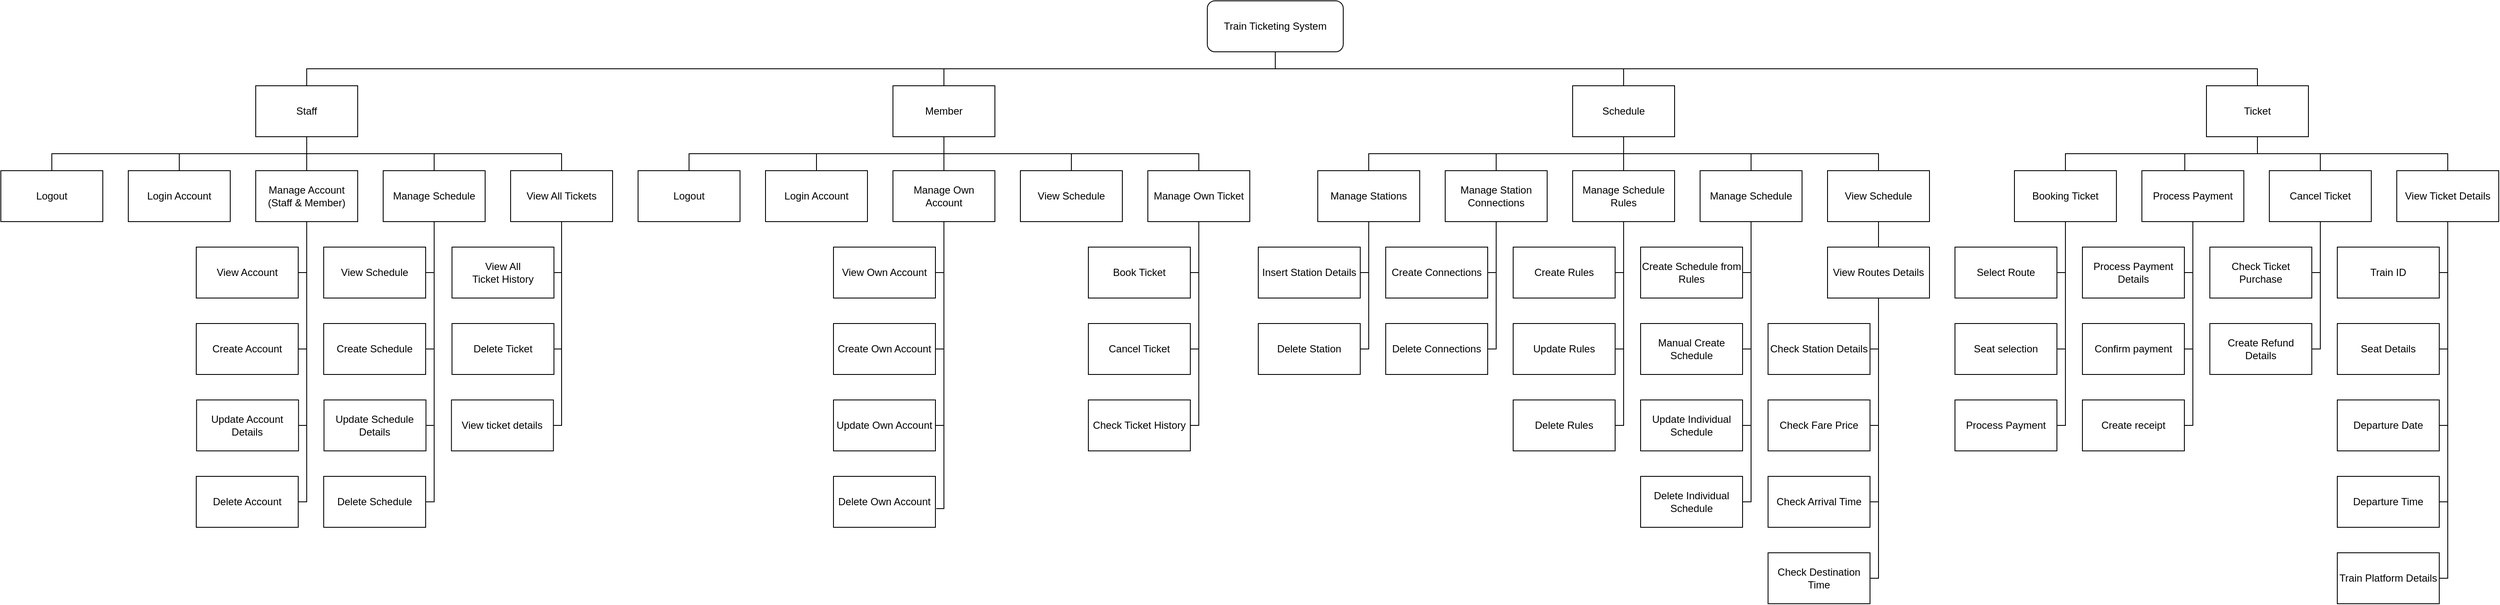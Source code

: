 <mxfile compressed="false" version="24.2.0" type="github">
  <diagram id="B3oRqTaJLOvQRfe40nun" name="Page-1">
    <mxGraphModel dx="2966" dy="739" grid="1" gridSize="10" guides="1" tooltips="1" connect="1" arrows="1" fold="1" page="0" pageScale="1" pageWidth="827" pageHeight="1169" math="0" shadow="0">
      <root>
        <mxCell id="0" />
        <mxCell id="1" parent="0" />
        <mxCell id="5mkOq1AOxVc8VsjbNNZK-18" style="edgeStyle=orthogonalEdgeStyle;rounded=0;orthogonalLoop=1;jettySize=auto;html=1;exitX=0.5;exitY=1;exitDx=0;exitDy=0;entryX=0.5;entryY=0;entryDx=0;entryDy=0;endArrow=none;endFill=0;" parent="1" source="5mkOq1AOxVc8VsjbNNZK-1" target="5mkOq1AOxVc8VsjbNNZK-15" edge="1">
          <mxGeometry relative="1" as="geometry" />
        </mxCell>
        <mxCell id="5mkOq1AOxVc8VsjbNNZK-19" style="edgeStyle=orthogonalEdgeStyle;rounded=0;orthogonalLoop=1;jettySize=auto;html=1;exitX=0.5;exitY=1;exitDx=0;exitDy=0;entryX=0.5;entryY=0;entryDx=0;entryDy=0;endArrow=none;endFill=0;" parent="1" source="5mkOq1AOxVc8VsjbNNZK-1" target="5mkOq1AOxVc8VsjbNNZK-16" edge="1">
          <mxGeometry relative="1" as="geometry" />
        </mxCell>
        <mxCell id="5mkOq1AOxVc8VsjbNNZK-21" style="edgeStyle=orthogonalEdgeStyle;rounded=0;orthogonalLoop=1;jettySize=auto;html=1;exitX=0.5;exitY=1;exitDx=0;exitDy=0;entryX=0.5;entryY=0;entryDx=0;entryDy=0;endArrow=none;endFill=0;" parent="1" source="5mkOq1AOxVc8VsjbNNZK-1" target="5mkOq1AOxVc8VsjbNNZK-20" edge="1">
          <mxGeometry relative="1" as="geometry" />
        </mxCell>
        <mxCell id="5mkOq1AOxVc8VsjbNNZK-32" style="edgeStyle=orthogonalEdgeStyle;rounded=0;orthogonalLoop=1;jettySize=auto;html=1;exitX=0.5;exitY=1;exitDx=0;exitDy=0;endArrow=none;endFill=0;" parent="1" source="5mkOq1AOxVc8VsjbNNZK-1" target="5mkOq1AOxVc8VsjbNNZK-30" edge="1">
          <mxGeometry relative="1" as="geometry" />
        </mxCell>
        <mxCell id="HU2wz1AR68LFRofTaJY_-7" style="edgeStyle=orthogonalEdgeStyle;rounded=0;orthogonalLoop=1;jettySize=auto;html=1;exitX=0.5;exitY=1;exitDx=0;exitDy=0;endArrow=none;endFill=0;" parent="1" source="5mkOq1AOxVc8VsjbNNZK-1" target="HU2wz1AR68LFRofTaJY_-1" edge="1">
          <mxGeometry relative="1" as="geometry" />
        </mxCell>
        <mxCell id="5mkOq1AOxVc8VsjbNNZK-1" value="Staff" style="rounded=0;whiteSpace=wrap;html=1;" parent="1" vertex="1">
          <mxGeometry x="-990" y="330" width="120" height="60" as="geometry" />
        </mxCell>
        <mxCell id="5mkOq1AOxVc8VsjbNNZK-60" style="edgeStyle=orthogonalEdgeStyle;rounded=0;orthogonalLoop=1;jettySize=auto;html=1;exitX=0.5;exitY=1;exitDx=0;exitDy=0;entryX=0.5;entryY=0;entryDx=0;entryDy=0;endArrow=none;endFill=0;" parent="1" source="5mkOq1AOxVc8VsjbNNZK-2" target="5mkOq1AOxVc8VsjbNNZK-58" edge="1">
          <mxGeometry relative="1" as="geometry" />
        </mxCell>
        <mxCell id="5mkOq1AOxVc8VsjbNNZK-61" style="edgeStyle=orthogonalEdgeStyle;rounded=0;orthogonalLoop=1;jettySize=auto;html=1;exitX=0.5;exitY=1;exitDx=0;exitDy=0;entryX=0.5;entryY=0;entryDx=0;entryDy=0;endArrow=none;endFill=0;" parent="1" source="5mkOq1AOxVc8VsjbNNZK-2" target="5mkOq1AOxVc8VsjbNNZK-59" edge="1">
          <mxGeometry relative="1" as="geometry" />
        </mxCell>
        <mxCell id="5mkOq1AOxVc8VsjbNNZK-64" style="edgeStyle=orthogonalEdgeStyle;rounded=0;orthogonalLoop=1;jettySize=auto;html=1;exitX=0.5;exitY=1;exitDx=0;exitDy=0;entryX=0.5;entryY=0;entryDx=0;entryDy=0;endArrow=none;endFill=0;" parent="1" source="5mkOq1AOxVc8VsjbNNZK-2" target="5mkOq1AOxVc8VsjbNNZK-62" edge="1">
          <mxGeometry relative="1" as="geometry" />
        </mxCell>
        <mxCell id="ggEieTqBcTF5GK8j6C29-3" style="edgeStyle=orthogonalEdgeStyle;rounded=0;orthogonalLoop=1;jettySize=auto;html=1;exitX=0.5;exitY=1;exitDx=0;exitDy=0;endArrow=none;endFill=0;" parent="1" source="5mkOq1AOxVc8VsjbNNZK-2" target="ggEieTqBcTF5GK8j6C29-2" edge="1">
          <mxGeometry relative="1" as="geometry" />
        </mxCell>
        <mxCell id="eOv95C64diALzxPL-akR-16" style="edgeStyle=orthogonalEdgeStyle;rounded=0;orthogonalLoop=1;jettySize=auto;html=1;exitX=0.5;exitY=1;exitDx=0;exitDy=0;entryX=0.5;entryY=0;entryDx=0;entryDy=0;endArrow=none;endFill=0;" edge="1" parent="1" source="5mkOq1AOxVc8VsjbNNZK-2" target="eOv95C64diALzxPL-akR-15">
          <mxGeometry relative="1" as="geometry" />
        </mxCell>
        <mxCell id="5mkOq1AOxVc8VsjbNNZK-2" value="Member" style="rounded=0;whiteSpace=wrap;html=1;" parent="1" vertex="1">
          <mxGeometry x="-240" y="330" width="120" height="60" as="geometry" />
        </mxCell>
        <mxCell id="ggEieTqBcTF5GK8j6C29-31" style="edgeStyle=orthogonalEdgeStyle;rounded=0;orthogonalLoop=1;jettySize=auto;html=1;exitX=0.5;exitY=1;exitDx=0;exitDy=0;entryX=0.5;entryY=0;entryDx=0;entryDy=0;endArrow=none;endFill=0;" parent="1" source="5mkOq1AOxVc8VsjbNNZK-3" target="ggEieTqBcTF5GK8j6C29-22" edge="1">
          <mxGeometry relative="1" as="geometry" />
        </mxCell>
        <mxCell id="ggEieTqBcTF5GK8j6C29-48" style="edgeStyle=orthogonalEdgeStyle;rounded=0;orthogonalLoop=1;jettySize=auto;html=1;exitX=0.5;exitY=1;exitDx=0;exitDy=0;entryX=0.5;entryY=0;entryDx=0;entryDy=0;endArrow=none;endFill=0;" parent="1" source="5mkOq1AOxVc8VsjbNNZK-3" target="5mkOq1AOxVc8VsjbNNZK-91" edge="1">
          <mxGeometry relative="1" as="geometry" />
        </mxCell>
        <mxCell id="ggEieTqBcTF5GK8j6C29-49" style="edgeStyle=orthogonalEdgeStyle;rounded=0;orthogonalLoop=1;jettySize=auto;html=1;exitX=0.5;exitY=1;exitDx=0;exitDy=0;entryX=0.5;entryY=0;entryDx=0;entryDy=0;endArrow=none;endFill=0;" parent="1" source="5mkOq1AOxVc8VsjbNNZK-3" target="HU2wz1AR68LFRofTaJY_-8" edge="1">
          <mxGeometry relative="1" as="geometry" />
        </mxCell>
        <mxCell id="5mkOq1AOxVc8VsjbNNZK-3" value="Ticket" style="rounded=0;whiteSpace=wrap;html=1;" parent="1" vertex="1">
          <mxGeometry x="1306" y="330" width="120" height="60" as="geometry" />
        </mxCell>
        <mxCell id="5mkOq1AOxVc8VsjbNNZK-121" style="edgeStyle=orthogonalEdgeStyle;rounded=0;orthogonalLoop=1;jettySize=auto;html=1;exitX=0.5;exitY=1;exitDx=0;exitDy=0;entryX=0.5;entryY=0;entryDx=0;entryDy=0;endArrow=none;endFill=0;" parent="1" source="5mkOq1AOxVc8VsjbNNZK-4" target="5mkOq1AOxVc8VsjbNNZK-92" edge="1">
          <mxGeometry relative="1" as="geometry" />
        </mxCell>
        <mxCell id="5mkOq1AOxVc8VsjbNNZK-122" style="edgeStyle=orthogonalEdgeStyle;rounded=0;orthogonalLoop=1;jettySize=auto;html=1;exitX=0.5;exitY=1;exitDx=0;exitDy=0;entryX=0.5;entryY=0;entryDx=0;entryDy=0;endArrow=none;endFill=0;" parent="1" source="5mkOq1AOxVc8VsjbNNZK-4" target="5mkOq1AOxVc8VsjbNNZK-93" edge="1">
          <mxGeometry relative="1" as="geometry" />
        </mxCell>
        <mxCell id="ggEieTqBcTF5GK8j6C29-13" style="edgeStyle=orthogonalEdgeStyle;rounded=0;orthogonalLoop=1;jettySize=auto;html=1;exitX=0.5;exitY=1;exitDx=0;exitDy=0;entryX=0.5;entryY=0;entryDx=0;entryDy=0;endArrow=none;endFill=0;" parent="1" source="5mkOq1AOxVc8VsjbNNZK-4" target="ggEieTqBcTF5GK8j6C29-11" edge="1">
          <mxGeometry relative="1" as="geometry" />
        </mxCell>
        <mxCell id="eOv95C64diALzxPL-akR-25" style="edgeStyle=orthogonalEdgeStyle;rounded=0;orthogonalLoop=1;jettySize=auto;html=1;exitX=0.5;exitY=1;exitDx=0;exitDy=0;entryX=0.5;entryY=0;entryDx=0;entryDy=0;endArrow=none;endFill=0;" edge="1" parent="1" source="5mkOq1AOxVc8VsjbNNZK-4" target="eOv95C64diALzxPL-akR-20">
          <mxGeometry relative="1" as="geometry" />
        </mxCell>
        <mxCell id="eOv95C64diALzxPL-akR-50" style="edgeStyle=orthogonalEdgeStyle;rounded=0;orthogonalLoop=1;jettySize=auto;html=1;exitX=0.5;exitY=1;exitDx=0;exitDy=0;entryX=0.5;entryY=0;entryDx=0;entryDy=0;endArrow=none;endFill=0;" edge="1" parent="1" source="5mkOq1AOxVc8VsjbNNZK-4" target="eOv95C64diALzxPL-akR-28">
          <mxGeometry relative="1" as="geometry" />
        </mxCell>
        <mxCell id="5mkOq1AOxVc8VsjbNNZK-4" value="Schedule" style="rounded=0;whiteSpace=wrap;html=1;" parent="1" vertex="1">
          <mxGeometry x="560" y="330" width="120" height="60" as="geometry" />
        </mxCell>
        <mxCell id="5mkOq1AOxVc8VsjbNNZK-6" style="edgeStyle=orthogonalEdgeStyle;rounded=0;orthogonalLoop=1;jettySize=auto;html=1;exitX=0.5;exitY=1;exitDx=0;exitDy=0;entryX=0.5;entryY=0;entryDx=0;entryDy=0;endArrow=none;endFill=0;" parent="1" source="5mkOq1AOxVc8VsjbNNZK-5" target="5mkOq1AOxVc8VsjbNNZK-1" edge="1">
          <mxGeometry relative="1" as="geometry" />
        </mxCell>
        <mxCell id="5mkOq1AOxVc8VsjbNNZK-7" style="edgeStyle=orthogonalEdgeStyle;rounded=0;orthogonalLoop=1;jettySize=auto;html=1;exitX=0.5;exitY=1;exitDx=0;exitDy=0;entryX=0.5;entryY=0;entryDx=0;entryDy=0;endArrow=none;endFill=0;" parent="1" source="5mkOq1AOxVc8VsjbNNZK-5" target="5mkOq1AOxVc8VsjbNNZK-2" edge="1">
          <mxGeometry relative="1" as="geometry" />
        </mxCell>
        <mxCell id="ggEieTqBcTF5GK8j6C29-45" style="edgeStyle=orthogonalEdgeStyle;rounded=0;orthogonalLoop=1;jettySize=auto;html=1;exitX=0.5;exitY=1;exitDx=0;exitDy=0;endArrow=none;endFill=0;" parent="1" source="5mkOq1AOxVc8VsjbNNZK-5" target="5mkOq1AOxVc8VsjbNNZK-4" edge="1">
          <mxGeometry relative="1" as="geometry" />
        </mxCell>
        <mxCell id="ggEieTqBcTF5GK8j6C29-46" style="edgeStyle=orthogonalEdgeStyle;rounded=0;orthogonalLoop=1;jettySize=auto;html=1;exitX=0.5;exitY=1;exitDx=0;exitDy=0;endArrow=none;endFill=0;" parent="1" source="5mkOq1AOxVc8VsjbNNZK-5" target="5mkOq1AOxVc8VsjbNNZK-3" edge="1">
          <mxGeometry relative="1" as="geometry" />
        </mxCell>
        <mxCell id="5mkOq1AOxVc8VsjbNNZK-5" value="Train Ticketing System" style="rounded=1;whiteSpace=wrap;html=1;glass=0;shadow=0;" parent="1" vertex="1">
          <mxGeometry x="130" y="230" width="160" height="60" as="geometry" />
        </mxCell>
        <mxCell id="5mkOq1AOxVc8VsjbNNZK-23" style="edgeStyle=orthogonalEdgeStyle;rounded=0;orthogonalLoop=1;jettySize=auto;html=1;exitX=0.5;exitY=1;exitDx=0;exitDy=0;entryX=1;entryY=0.5;entryDx=0;entryDy=0;endArrow=none;endFill=0;" parent="1" source="5mkOq1AOxVc8VsjbNNZK-15" target="5mkOq1AOxVc8VsjbNNZK-22" edge="1">
          <mxGeometry relative="1" as="geometry">
            <Array as="points">
              <mxPoint x="-930" y="550" />
            </Array>
          </mxGeometry>
        </mxCell>
        <mxCell id="5mkOq1AOxVc8VsjbNNZK-25" style="edgeStyle=orthogonalEdgeStyle;rounded=0;orthogonalLoop=1;jettySize=auto;html=1;exitX=0.5;exitY=1;exitDx=0;exitDy=0;entryX=1;entryY=0.5;entryDx=0;entryDy=0;endArrow=none;endFill=0;" parent="1" source="5mkOq1AOxVc8VsjbNNZK-15" target="5mkOq1AOxVc8VsjbNNZK-24" edge="1">
          <mxGeometry relative="1" as="geometry">
            <Array as="points">
              <mxPoint x="-930" y="640" />
            </Array>
          </mxGeometry>
        </mxCell>
        <mxCell id="5mkOq1AOxVc8VsjbNNZK-27" style="edgeStyle=orthogonalEdgeStyle;rounded=0;orthogonalLoop=1;jettySize=auto;html=1;exitX=0.5;exitY=1;exitDx=0;exitDy=0;entryX=1;entryY=0.5;entryDx=0;entryDy=0;endArrow=none;endFill=0;" parent="1" source="5mkOq1AOxVc8VsjbNNZK-15" target="5mkOq1AOxVc8VsjbNNZK-26" edge="1">
          <mxGeometry relative="1" as="geometry">
            <Array as="points">
              <mxPoint x="-930" y="820" />
            </Array>
          </mxGeometry>
        </mxCell>
        <mxCell id="5mkOq1AOxVc8VsjbNNZK-29" style="edgeStyle=orthogonalEdgeStyle;rounded=0;orthogonalLoop=1;jettySize=auto;html=1;exitX=0.5;exitY=1;exitDx=0;exitDy=0;entryX=1;entryY=0.5;entryDx=0;entryDy=0;endArrow=none;endFill=0;" parent="1" source="5mkOq1AOxVc8VsjbNNZK-15" target="5mkOq1AOxVc8VsjbNNZK-28" edge="1">
          <mxGeometry relative="1" as="geometry">
            <Array as="points">
              <mxPoint x="-930" y="730" />
            </Array>
          </mxGeometry>
        </mxCell>
        <mxCell id="5mkOq1AOxVc8VsjbNNZK-15" value="Manage Account&lt;br&gt;(Staff &amp;amp; Member)" style="rounded=0;whiteSpace=wrap;html=1;" parent="1" vertex="1">
          <mxGeometry x="-990" y="430" width="120" height="60" as="geometry" />
        </mxCell>
        <mxCell id="5mkOq1AOxVc8VsjbNNZK-43" style="edgeStyle=orthogonalEdgeStyle;rounded=0;orthogonalLoop=1;jettySize=auto;html=1;exitX=0.5;exitY=1;exitDx=0;exitDy=0;entryX=1;entryY=0.5;entryDx=0;entryDy=0;endArrow=none;endFill=0;" parent="1" source="5mkOq1AOxVc8VsjbNNZK-16" target="5mkOq1AOxVc8VsjbNNZK-39" edge="1">
          <mxGeometry relative="1" as="geometry">
            <Array as="points">
              <mxPoint x="-780" y="550" />
            </Array>
          </mxGeometry>
        </mxCell>
        <mxCell id="5mkOq1AOxVc8VsjbNNZK-44" style="edgeStyle=orthogonalEdgeStyle;rounded=0;orthogonalLoop=1;jettySize=auto;html=1;exitX=0.5;exitY=1;exitDx=0;exitDy=0;entryX=1;entryY=0.5;entryDx=0;entryDy=0;endArrow=none;endFill=0;" parent="1" source="5mkOq1AOxVc8VsjbNNZK-16" target="5mkOq1AOxVc8VsjbNNZK-40" edge="1">
          <mxGeometry relative="1" as="geometry">
            <Array as="points">
              <mxPoint x="-780" y="640" />
            </Array>
          </mxGeometry>
        </mxCell>
        <mxCell id="5mkOq1AOxVc8VsjbNNZK-45" style="edgeStyle=orthogonalEdgeStyle;rounded=0;orthogonalLoop=1;jettySize=auto;html=1;exitX=0.5;exitY=1;exitDx=0;exitDy=0;entryX=1;entryY=0.5;entryDx=0;entryDy=0;endArrow=none;endFill=0;" parent="1" source="5mkOq1AOxVc8VsjbNNZK-16" target="5mkOq1AOxVc8VsjbNNZK-41" edge="1">
          <mxGeometry relative="1" as="geometry">
            <Array as="points">
              <mxPoint x="-780" y="730" />
            </Array>
          </mxGeometry>
        </mxCell>
        <mxCell id="5mkOq1AOxVc8VsjbNNZK-46" style="edgeStyle=orthogonalEdgeStyle;rounded=0;orthogonalLoop=1;jettySize=auto;html=1;exitX=0.5;exitY=1;exitDx=0;exitDy=0;entryX=1;entryY=0.5;entryDx=0;entryDy=0;endArrow=none;endFill=0;" parent="1" source="5mkOq1AOxVc8VsjbNNZK-16" target="5mkOq1AOxVc8VsjbNNZK-42" edge="1">
          <mxGeometry relative="1" as="geometry">
            <Array as="points">
              <mxPoint x="-780" y="820" />
            </Array>
          </mxGeometry>
        </mxCell>
        <mxCell id="5mkOq1AOxVc8VsjbNNZK-16" value="Manage Schedule" style="rounded=0;whiteSpace=wrap;html=1;" parent="1" vertex="1">
          <mxGeometry x="-840" y="430" width="120" height="60" as="geometry" />
        </mxCell>
        <mxCell id="5mkOq1AOxVc8VsjbNNZK-54" style="edgeStyle=orthogonalEdgeStyle;rounded=0;orthogonalLoop=1;jettySize=auto;html=1;exitX=0.5;exitY=1;exitDx=0;exitDy=0;entryX=1;entryY=0.5;entryDx=0;entryDy=0;endArrow=none;endFill=0;" parent="1" source="5mkOq1AOxVc8VsjbNNZK-20" target="5mkOq1AOxVc8VsjbNNZK-50" edge="1">
          <mxGeometry relative="1" as="geometry">
            <Array as="points">
              <mxPoint x="-630" y="640" />
            </Array>
          </mxGeometry>
        </mxCell>
        <mxCell id="ggEieTqBcTF5GK8j6C29-1" style="edgeStyle=orthogonalEdgeStyle;rounded=0;orthogonalLoop=1;jettySize=auto;html=1;exitX=0.5;exitY=1;exitDx=0;exitDy=0;entryX=1;entryY=0.5;entryDx=0;entryDy=0;endArrow=none;endFill=0;" parent="1" source="5mkOq1AOxVc8VsjbNNZK-20" target="kZkqzwSixtJLN1sGmtti-2" edge="1">
          <mxGeometry relative="1" as="geometry">
            <Array as="points">
              <mxPoint x="-630" y="730" />
            </Array>
          </mxGeometry>
        </mxCell>
        <mxCell id="5mkOq1AOxVc8VsjbNNZK-20" value="View All Tickets" style="rounded=0;whiteSpace=wrap;html=1;" parent="1" vertex="1">
          <mxGeometry x="-690" y="430" width="120" height="60" as="geometry" />
        </mxCell>
        <mxCell id="5mkOq1AOxVc8VsjbNNZK-22" value="View Account" style="rounded=0;whiteSpace=wrap;html=1;" parent="1" vertex="1">
          <mxGeometry x="-1060" y="520" width="120" height="60" as="geometry" />
        </mxCell>
        <mxCell id="5mkOq1AOxVc8VsjbNNZK-24" value="Create Account" style="rounded=0;whiteSpace=wrap;html=1;" parent="1" vertex="1">
          <mxGeometry x="-1060" y="610" width="120" height="60" as="geometry" />
        </mxCell>
        <mxCell id="5mkOq1AOxVc8VsjbNNZK-26" value="Delete Account" style="rounded=0;whiteSpace=wrap;html=1;" parent="1" vertex="1">
          <mxGeometry x="-1060" y="790" width="120" height="60" as="geometry" />
        </mxCell>
        <mxCell id="5mkOq1AOxVc8VsjbNNZK-28" value="Update Account Details" style="rounded=0;whiteSpace=wrap;html=1;" parent="1" vertex="1">
          <mxGeometry x="-1059.65" y="700" width="120" height="60" as="geometry" />
        </mxCell>
        <mxCell id="5mkOq1AOxVc8VsjbNNZK-30" value="Login Account" style="rounded=0;whiteSpace=wrap;html=1;" parent="1" vertex="1">
          <mxGeometry x="-1140" y="430" width="120" height="60" as="geometry" />
        </mxCell>
        <mxCell id="5mkOq1AOxVc8VsjbNNZK-39" value="View Schedule" style="rounded=0;whiteSpace=wrap;html=1;" parent="1" vertex="1">
          <mxGeometry x="-910" y="520" width="120" height="60" as="geometry" />
        </mxCell>
        <mxCell id="5mkOq1AOxVc8VsjbNNZK-40" value="Create Schedule" style="rounded=0;whiteSpace=wrap;html=1;" parent="1" vertex="1">
          <mxGeometry x="-910" y="610" width="120" height="60" as="geometry" />
        </mxCell>
        <mxCell id="5mkOq1AOxVc8VsjbNNZK-41" value="Update Schedule Details" style="rounded=0;whiteSpace=wrap;html=1;" parent="1" vertex="1">
          <mxGeometry x="-909.65" y="700" width="120" height="60" as="geometry" />
        </mxCell>
        <mxCell id="5mkOq1AOxVc8VsjbNNZK-42" value="Delete Schedule" style="rounded=0;whiteSpace=wrap;html=1;" parent="1" vertex="1">
          <mxGeometry x="-910" y="790" width="120" height="60" as="geometry" />
        </mxCell>
        <mxCell id="5mkOq1AOxVc8VsjbNNZK-49" value="View All&lt;div&gt;Ticket History&lt;/div&gt;" style="rounded=0;whiteSpace=wrap;html=1;" parent="1" vertex="1">
          <mxGeometry x="-759" y="520" width="120" height="60" as="geometry" />
        </mxCell>
        <mxCell id="5mkOq1AOxVc8VsjbNNZK-50" value="Delete Ticket" style="rounded=0;whiteSpace=wrap;html=1;" parent="1" vertex="1">
          <mxGeometry x="-759" y="610" width="120" height="60" as="geometry" />
        </mxCell>
        <mxCell id="5mkOq1AOxVc8VsjbNNZK-53" style="edgeStyle=orthogonalEdgeStyle;rounded=0;orthogonalLoop=1;jettySize=auto;html=1;exitX=0.5;exitY=1;exitDx=0;exitDy=0;strokeColor=default;endArrow=none;endFill=0;entryX=1;entryY=0.5;entryDx=0;entryDy=0;" parent="1" source="5mkOq1AOxVc8VsjbNNZK-20" target="5mkOq1AOxVc8VsjbNNZK-49" edge="1">
          <mxGeometry relative="1" as="geometry">
            <mxPoint x="-599.407" y="550" as="targetPoint" />
            <Array as="points">
              <mxPoint x="-630" y="550" />
            </Array>
          </mxGeometry>
        </mxCell>
        <mxCell id="5mkOq1AOxVc8VsjbNNZK-69" style="edgeStyle=orthogonalEdgeStyle;rounded=0;orthogonalLoop=1;jettySize=auto;html=1;exitX=0.5;exitY=1;exitDx=0;exitDy=0;entryX=1;entryY=0.5;entryDx=0;entryDy=0;endArrow=none;endFill=0;" parent="1" source="5mkOq1AOxVc8VsjbNNZK-58" target="5mkOq1AOxVc8VsjbNNZK-65" edge="1">
          <mxGeometry relative="1" as="geometry">
            <Array as="points">
              <mxPoint x="-180" y="550" />
            </Array>
          </mxGeometry>
        </mxCell>
        <mxCell id="5mkOq1AOxVc8VsjbNNZK-70" style="edgeStyle=orthogonalEdgeStyle;rounded=0;orthogonalLoop=1;jettySize=auto;html=1;exitX=0.5;exitY=1;exitDx=0;exitDy=0;entryX=1;entryY=0.5;entryDx=0;entryDy=0;endArrow=none;endFill=0;" parent="1" source="5mkOq1AOxVc8VsjbNNZK-58" target="5mkOq1AOxVc8VsjbNNZK-66" edge="1">
          <mxGeometry relative="1" as="geometry">
            <Array as="points">
              <mxPoint x="-180" y="640" />
            </Array>
          </mxGeometry>
        </mxCell>
        <mxCell id="5mkOq1AOxVc8VsjbNNZK-71" style="edgeStyle=orthogonalEdgeStyle;rounded=0;orthogonalLoop=1;jettySize=auto;html=1;exitX=0.5;exitY=1;exitDx=0;exitDy=0;entryX=1;entryY=0.5;entryDx=0;entryDy=0;endArrow=none;endFill=0;" parent="1" source="5mkOq1AOxVc8VsjbNNZK-58" target="5mkOq1AOxVc8VsjbNNZK-67" edge="1">
          <mxGeometry relative="1" as="geometry">
            <Array as="points">
              <mxPoint x="-180" y="730" />
            </Array>
          </mxGeometry>
        </mxCell>
        <mxCell id="5mkOq1AOxVc8VsjbNNZK-58" value="Manage Own&lt;div&gt;Account&lt;/div&gt;" style="rounded=0;whiteSpace=wrap;html=1;" parent="1" vertex="1">
          <mxGeometry x="-240" y="430" width="120" height="60" as="geometry" />
        </mxCell>
        <mxCell id="5mkOq1AOxVc8VsjbNNZK-75" style="edgeStyle=orthogonalEdgeStyle;rounded=0;orthogonalLoop=1;jettySize=auto;html=1;exitX=0.5;exitY=1;exitDx=0;exitDy=0;entryX=1;entryY=0.5;entryDx=0;entryDy=0;endArrow=none;endFill=0;" parent="1" source="5mkOq1AOxVc8VsjbNNZK-59" target="5mkOq1AOxVc8VsjbNNZK-73" edge="1">
          <mxGeometry relative="1" as="geometry">
            <Array as="points">
              <mxPoint x="120" y="550" />
            </Array>
          </mxGeometry>
        </mxCell>
        <mxCell id="5mkOq1AOxVc8VsjbNNZK-77" style="edgeStyle=orthogonalEdgeStyle;rounded=0;orthogonalLoop=1;jettySize=auto;html=1;exitX=0.5;exitY=1;exitDx=0;exitDy=0;entryX=1;entryY=0.5;entryDx=0;entryDy=0;endArrow=none;endFill=0;" parent="1" source="5mkOq1AOxVc8VsjbNNZK-59" target="5mkOq1AOxVc8VsjbNNZK-76" edge="1">
          <mxGeometry relative="1" as="geometry">
            <Array as="points">
              <mxPoint x="120" y="640" />
            </Array>
          </mxGeometry>
        </mxCell>
        <mxCell id="ggEieTqBcTF5GK8j6C29-54" style="edgeStyle=orthogonalEdgeStyle;rounded=0;orthogonalLoop=1;jettySize=auto;html=1;exitX=0.5;exitY=1;exitDx=0;exitDy=0;entryX=1;entryY=0.5;entryDx=0;entryDy=0;endArrow=none;endFill=0;" parent="1" source="5mkOq1AOxVc8VsjbNNZK-59" target="ggEieTqBcTF5GK8j6C29-53" edge="1">
          <mxGeometry relative="1" as="geometry">
            <Array as="points">
              <mxPoint x="120" y="730" />
            </Array>
          </mxGeometry>
        </mxCell>
        <mxCell id="5mkOq1AOxVc8VsjbNNZK-59" value="Manage Own Ticket" style="rounded=0;whiteSpace=wrap;html=1;" parent="1" vertex="1">
          <mxGeometry x="60" y="430" width="120" height="60" as="geometry" />
        </mxCell>
        <mxCell id="5mkOq1AOxVc8VsjbNNZK-62" value="View Schedule" style="rounded=0;whiteSpace=wrap;html=1;" parent="1" vertex="1">
          <mxGeometry x="-90" y="430" width="120" height="60" as="geometry" />
        </mxCell>
        <mxCell id="5mkOq1AOxVc8VsjbNNZK-65" value="View Own Account" style="rounded=0;whiteSpace=wrap;html=1;" parent="1" vertex="1">
          <mxGeometry x="-310" y="520" width="120" height="60" as="geometry" />
        </mxCell>
        <mxCell id="5mkOq1AOxVc8VsjbNNZK-66" value="Create Own Account" style="rounded=0;whiteSpace=wrap;html=1;" parent="1" vertex="1">
          <mxGeometry x="-310" y="610" width="120" height="60" as="geometry" />
        </mxCell>
        <mxCell id="5mkOq1AOxVc8VsjbNNZK-67" value="Update Own Account" style="rounded=0;whiteSpace=wrap;html=1;" parent="1" vertex="1">
          <mxGeometry x="-310" y="700" width="120" height="60" as="geometry" />
        </mxCell>
        <mxCell id="5mkOq1AOxVc8VsjbNNZK-68" value="Delete Own Account" style="rounded=0;whiteSpace=wrap;html=1;" parent="1" vertex="1">
          <mxGeometry x="-310" y="790" width="120" height="60" as="geometry" />
        </mxCell>
        <mxCell id="5mkOq1AOxVc8VsjbNNZK-72" style="edgeStyle=orthogonalEdgeStyle;rounded=0;orthogonalLoop=1;jettySize=auto;html=1;exitX=0.5;exitY=1;exitDx=0;exitDy=0;entryX=1.008;entryY=0.633;entryDx=0;entryDy=0;entryPerimeter=0;endArrow=none;endFill=0;" parent="1" source="5mkOq1AOxVc8VsjbNNZK-58" target="5mkOq1AOxVc8VsjbNNZK-68" edge="1">
          <mxGeometry relative="1" as="geometry">
            <Array as="points">
              <mxPoint x="-180" y="828" />
            </Array>
          </mxGeometry>
        </mxCell>
        <mxCell id="5mkOq1AOxVc8VsjbNNZK-73" value="Book Ticket" style="rounded=0;whiteSpace=wrap;html=1;" parent="1" vertex="1">
          <mxGeometry x="-10" y="520" width="120" height="60" as="geometry" />
        </mxCell>
        <mxCell id="5mkOq1AOxVc8VsjbNNZK-76" value="Cancel Ticket" style="rounded=0;whiteSpace=wrap;html=1;" parent="1" vertex="1">
          <mxGeometry x="-10" y="610" width="120" height="60" as="geometry" />
        </mxCell>
        <mxCell id="5mkOq1AOxVc8VsjbNNZK-85" value="Check Ticket Purchase" style="rounded=0;whiteSpace=wrap;html=1;" parent="1" vertex="1">
          <mxGeometry x="1310" y="520" width="120" height="60" as="geometry" />
        </mxCell>
        <mxCell id="5mkOq1AOxVc8VsjbNNZK-86" value="Create Refund Details" style="rounded=0;whiteSpace=wrap;html=1;" parent="1" vertex="1">
          <mxGeometry x="1310" y="610" width="120" height="60" as="geometry" />
        </mxCell>
        <mxCell id="5mkOq1AOxVc8VsjbNNZK-96" style="edgeStyle=orthogonalEdgeStyle;rounded=0;orthogonalLoop=1;jettySize=auto;html=1;exitX=0.5;exitY=1;exitDx=0;exitDy=0;entryX=1;entryY=0.5;entryDx=0;entryDy=0;endArrow=none;endFill=0;" parent="1" source="5mkOq1AOxVc8VsjbNNZK-91" target="5mkOq1AOxVc8VsjbNNZK-85" edge="1">
          <mxGeometry relative="1" as="geometry">
            <Array as="points">
              <mxPoint x="1440" y="550" />
            </Array>
          </mxGeometry>
        </mxCell>
        <mxCell id="5mkOq1AOxVc8VsjbNNZK-97" style="edgeStyle=orthogonalEdgeStyle;rounded=0;orthogonalLoop=1;jettySize=auto;html=1;exitX=0.5;exitY=1;exitDx=0;exitDy=0;entryX=1;entryY=0.5;entryDx=0;entryDy=0;endArrow=none;endFill=0;" parent="1" source="5mkOq1AOxVc8VsjbNNZK-91" target="5mkOq1AOxVc8VsjbNNZK-86" edge="1">
          <mxGeometry relative="1" as="geometry">
            <Array as="points">
              <mxPoint x="1440" y="640" />
            </Array>
          </mxGeometry>
        </mxCell>
        <mxCell id="5mkOq1AOxVc8VsjbNNZK-91" value="Cancel Ticket" style="rounded=0;whiteSpace=wrap;html=1;" parent="1" vertex="1">
          <mxGeometry x="1380" y="430" width="120" height="60" as="geometry" />
        </mxCell>
        <mxCell id="5mkOq1AOxVc8VsjbNNZK-107" style="edgeStyle=orthogonalEdgeStyle;rounded=0;orthogonalLoop=1;jettySize=auto;html=1;exitX=0.5;exitY=1;exitDx=0;exitDy=0;entryX=1;entryY=0.5;entryDx=0;entryDy=0;endArrow=none;endFill=0;" parent="1" source="5mkOq1AOxVc8VsjbNNZK-92" target="5mkOq1AOxVc8VsjbNNZK-103" edge="1">
          <mxGeometry relative="1" as="geometry">
            <Array as="points">
              <mxPoint x="620" y="550" />
            </Array>
          </mxGeometry>
        </mxCell>
        <mxCell id="5mkOq1AOxVc8VsjbNNZK-108" style="edgeStyle=orthogonalEdgeStyle;rounded=0;orthogonalLoop=1;jettySize=auto;html=1;exitX=0.5;exitY=1;exitDx=0;exitDy=0;entryX=1;entryY=0.5;entryDx=0;entryDy=0;endArrow=none;endFill=0;" parent="1" source="5mkOq1AOxVc8VsjbNNZK-92" target="5mkOq1AOxVc8VsjbNNZK-104" edge="1">
          <mxGeometry relative="1" as="geometry">
            <Array as="points">
              <mxPoint x="620" y="640" />
            </Array>
          </mxGeometry>
        </mxCell>
        <mxCell id="5mkOq1AOxVc8VsjbNNZK-109" style="edgeStyle=orthogonalEdgeStyle;rounded=0;orthogonalLoop=1;jettySize=auto;html=1;exitX=0.5;exitY=1;exitDx=0;exitDy=0;entryX=1;entryY=0.5;entryDx=0;entryDy=0;endArrow=none;endFill=0;" parent="1" source="5mkOq1AOxVc8VsjbNNZK-92" target="5mkOq1AOxVc8VsjbNNZK-105" edge="1">
          <mxGeometry relative="1" as="geometry">
            <Array as="points">
              <mxPoint x="620" y="730" />
            </Array>
          </mxGeometry>
        </mxCell>
        <mxCell id="5mkOq1AOxVc8VsjbNNZK-92" value="Manage Schedule Rules" style="rounded=0;whiteSpace=wrap;html=1;" parent="1" vertex="1">
          <mxGeometry x="560" y="430" width="120" height="60" as="geometry" />
        </mxCell>
        <mxCell id="5mkOq1AOxVc8VsjbNNZK-112" style="edgeStyle=orthogonalEdgeStyle;rounded=0;orthogonalLoop=1;jettySize=auto;html=1;exitX=0.5;exitY=1;exitDx=0;exitDy=0;entryX=1;entryY=0.5;entryDx=0;entryDy=0;endArrow=none;endFill=0;" parent="1" source="5mkOq1AOxVc8VsjbNNZK-93" target="5mkOq1AOxVc8VsjbNNZK-111" edge="1">
          <mxGeometry relative="1" as="geometry">
            <Array as="points">
              <mxPoint x="770" y="550" />
            </Array>
          </mxGeometry>
        </mxCell>
        <mxCell id="5mkOq1AOxVc8VsjbNNZK-116" style="edgeStyle=orthogonalEdgeStyle;rounded=0;orthogonalLoop=1;jettySize=auto;html=1;exitX=0.5;exitY=1;exitDx=0;exitDy=0;entryX=1;entryY=0.5;entryDx=0;entryDy=0;endArrow=none;endFill=0;" parent="1" source="5mkOq1AOxVc8VsjbNNZK-93" target="5mkOq1AOxVc8VsjbNNZK-114" edge="1">
          <mxGeometry relative="1" as="geometry">
            <Array as="points">
              <mxPoint x="770" y="730" />
            </Array>
          </mxGeometry>
        </mxCell>
        <mxCell id="5mkOq1AOxVc8VsjbNNZK-117" style="edgeStyle=orthogonalEdgeStyle;rounded=0;orthogonalLoop=1;jettySize=auto;html=1;exitX=0.5;exitY=1;exitDx=0;exitDy=0;entryX=1;entryY=0.5;entryDx=0;entryDy=0;endArrow=none;endFill=0;" parent="1" source="5mkOq1AOxVc8VsjbNNZK-93" target="5mkOq1AOxVc8VsjbNNZK-115" edge="1">
          <mxGeometry relative="1" as="geometry">
            <Array as="points">
              <mxPoint x="770" y="820" />
            </Array>
          </mxGeometry>
        </mxCell>
        <mxCell id="5mkOq1AOxVc8VsjbNNZK-120" style="edgeStyle=orthogonalEdgeStyle;rounded=0;orthogonalLoop=1;jettySize=auto;html=1;exitX=0.5;exitY=1;exitDx=0;exitDy=0;entryX=1;entryY=0.5;entryDx=0;entryDy=0;endArrow=none;endFill=0;" parent="1" source="5mkOq1AOxVc8VsjbNNZK-93" target="5mkOq1AOxVc8VsjbNNZK-119" edge="1">
          <mxGeometry relative="1" as="geometry">
            <Array as="points">
              <mxPoint x="770" y="640" />
            </Array>
          </mxGeometry>
        </mxCell>
        <mxCell id="5mkOq1AOxVc8VsjbNNZK-93" value="Manage Schedule" style="rounded=0;whiteSpace=wrap;html=1;" parent="1" vertex="1">
          <mxGeometry x="710" y="430" width="120" height="60" as="geometry" />
        </mxCell>
        <mxCell id="5mkOq1AOxVc8VsjbNNZK-103" value="Create Rules" style="rounded=0;whiteSpace=wrap;html=1;" parent="1" vertex="1">
          <mxGeometry x="490" y="520" width="120" height="60" as="geometry" />
        </mxCell>
        <mxCell id="5mkOq1AOxVc8VsjbNNZK-104" value="Update Rules" style="rounded=0;whiteSpace=wrap;html=1;" parent="1" vertex="1">
          <mxGeometry x="490" y="610" width="120" height="60" as="geometry" />
        </mxCell>
        <mxCell id="5mkOq1AOxVc8VsjbNNZK-105" value="Delete Rules" style="rounded=0;whiteSpace=wrap;html=1;" parent="1" vertex="1">
          <mxGeometry x="490" y="700" width="120" height="60" as="geometry" />
        </mxCell>
        <mxCell id="5mkOq1AOxVc8VsjbNNZK-111" value="Create Schedule from Rules" style="rounded=0;whiteSpace=wrap;html=1;" parent="1" vertex="1">
          <mxGeometry x="640" y="520" width="120" height="60" as="geometry" />
        </mxCell>
        <mxCell id="5mkOq1AOxVc8VsjbNNZK-114" value="Update Individual Schedule" style="rounded=0;whiteSpace=wrap;html=1;" parent="1" vertex="1">
          <mxGeometry x="640" y="700" width="120" height="60" as="geometry" />
        </mxCell>
        <mxCell id="5mkOq1AOxVc8VsjbNNZK-115" value="Delete Individual Schedule" style="rounded=0;whiteSpace=wrap;html=1;" parent="1" vertex="1">
          <mxGeometry x="640" y="790" width="120" height="60" as="geometry" />
        </mxCell>
        <mxCell id="5mkOq1AOxVc8VsjbNNZK-119" value="Manual Create Schedule" style="rounded=0;whiteSpace=wrap;html=1;" parent="1" vertex="1">
          <mxGeometry x="640" y="610" width="120" height="60" as="geometry" />
        </mxCell>
        <mxCell id="HU2wz1AR68LFRofTaJY_-1" value="Logout" style="rounded=0;whiteSpace=wrap;html=1;" parent="1" vertex="1">
          <mxGeometry x="-1290" y="430" width="120" height="60" as="geometry" />
        </mxCell>
        <mxCell id="HU2wz1AR68LFRofTaJY_-13" style="edgeStyle=orthogonalEdgeStyle;rounded=0;orthogonalLoop=1;jettySize=auto;html=1;exitX=0.5;exitY=1;exitDx=0;exitDy=0;entryX=1;entryY=0.5;entryDx=0;entryDy=0;endArrow=none;endFill=0;" parent="1" source="HU2wz1AR68LFRofTaJY_-8" target="HU2wz1AR68LFRofTaJY_-11" edge="1">
          <mxGeometry relative="1" as="geometry">
            <Array as="points">
              <mxPoint x="1590" y="550" />
            </Array>
          </mxGeometry>
        </mxCell>
        <mxCell id="HU2wz1AR68LFRofTaJY_-14" style="edgeStyle=orthogonalEdgeStyle;rounded=0;orthogonalLoop=1;jettySize=auto;html=1;exitX=0.5;exitY=1;exitDx=0;exitDy=0;entryX=1;entryY=0.5;entryDx=0;entryDy=0;endArrow=none;endFill=0;" parent="1" source="HU2wz1AR68LFRofTaJY_-8" target="HU2wz1AR68LFRofTaJY_-12" edge="1">
          <mxGeometry relative="1" as="geometry">
            <Array as="points">
              <mxPoint x="1590" y="640" />
            </Array>
          </mxGeometry>
        </mxCell>
        <mxCell id="ggEieTqBcTF5GK8j6C29-28" style="edgeStyle=orthogonalEdgeStyle;rounded=0;orthogonalLoop=1;jettySize=auto;html=1;exitX=0.5;exitY=1;exitDx=0;exitDy=0;entryX=1;entryY=0.5;entryDx=0;entryDy=0;endArrow=none;endFill=0;" parent="1" source="HU2wz1AR68LFRofTaJY_-8" target="ggEieTqBcTF5GK8j6C29-26" edge="1">
          <mxGeometry relative="1" as="geometry">
            <Array as="points">
              <mxPoint x="1590" y="730" />
            </Array>
          </mxGeometry>
        </mxCell>
        <mxCell id="ggEieTqBcTF5GK8j6C29-29" style="edgeStyle=orthogonalEdgeStyle;rounded=0;orthogonalLoop=1;jettySize=auto;html=1;exitX=0.5;exitY=1;exitDx=0;exitDy=0;entryX=1;entryY=0.5;entryDx=0;entryDy=0;endArrow=none;endFill=0;" parent="1" source="HU2wz1AR68LFRofTaJY_-8" target="ggEieTqBcTF5GK8j6C29-27" edge="1">
          <mxGeometry relative="1" as="geometry">
            <Array as="points">
              <mxPoint x="1590" y="820" />
            </Array>
          </mxGeometry>
        </mxCell>
        <mxCell id="ggEieTqBcTF5GK8j6C29-51" style="edgeStyle=orthogonalEdgeStyle;rounded=0;orthogonalLoop=1;jettySize=auto;html=1;exitX=0.5;exitY=1;exitDx=0;exitDy=0;entryX=1;entryY=0.5;entryDx=0;entryDy=0;endArrow=none;endFill=0;" parent="1" source="HU2wz1AR68LFRofTaJY_-8" target="ggEieTqBcTF5GK8j6C29-50" edge="1">
          <mxGeometry relative="1" as="geometry">
            <Array as="points">
              <mxPoint x="1590" y="910" />
            </Array>
          </mxGeometry>
        </mxCell>
        <mxCell id="HU2wz1AR68LFRofTaJY_-8" value="View Ticket Details" style="rounded=0;whiteSpace=wrap;html=1;" parent="1" vertex="1">
          <mxGeometry x="1530" y="430" width="120" height="60" as="geometry" />
        </mxCell>
        <mxCell id="HU2wz1AR68LFRofTaJY_-11" value="Train ID" style="rounded=0;whiteSpace=wrap;html=1;" parent="1" vertex="1">
          <mxGeometry x="1460" y="520" width="120" height="60" as="geometry" />
        </mxCell>
        <mxCell id="HU2wz1AR68LFRofTaJY_-12" value="Seat Details" style="rounded=0;whiteSpace=wrap;html=1;" parent="1" vertex="1">
          <mxGeometry x="1460" y="610" width="120" height="60" as="geometry" />
        </mxCell>
        <mxCell id="kZkqzwSixtJLN1sGmtti-2" value="View ticket details" style="rounded=0;whiteSpace=wrap;html=1;" parent="1" vertex="1">
          <mxGeometry x="-759.65" y="700" width="120" height="60" as="geometry" />
        </mxCell>
        <mxCell id="kZkqzwSixtJLN1sGmtti-3" style="edgeStyle=none;curved=1;rounded=0;orthogonalLoop=1;jettySize=auto;html=1;exitX=0.5;exitY=1;exitDx=0;exitDy=0;fontSize=12;startSize=8;endSize=8;" parent="1" source="5mkOq1AOxVc8VsjbNNZK-20" target="5mkOq1AOxVc8VsjbNNZK-20" edge="1">
          <mxGeometry relative="1" as="geometry" />
        </mxCell>
        <mxCell id="kZkqzwSixtJLN1sGmtti-5" style="edgeStyle=none;curved=1;rounded=0;orthogonalLoop=1;jettySize=auto;html=1;exitX=0.5;exitY=1;exitDx=0;exitDy=0;fontSize=12;startSize=8;endSize=8;" parent="1" source="5mkOq1AOxVc8VsjbNNZK-20" target="5mkOq1AOxVc8VsjbNNZK-20" edge="1">
          <mxGeometry relative="1" as="geometry" />
        </mxCell>
        <mxCell id="kZkqzwSixtJLN1sGmtti-6" style="edgeStyle=none;curved=1;rounded=0;orthogonalLoop=1;jettySize=auto;html=1;exitX=0.5;exitY=1;exitDx=0;exitDy=0;fontSize=12;startSize=8;endSize=8;" parent="1" source="5mkOq1AOxVc8VsjbNNZK-20" target="5mkOq1AOxVc8VsjbNNZK-20" edge="1">
          <mxGeometry relative="1" as="geometry" />
        </mxCell>
        <mxCell id="kZkqzwSixtJLN1sGmtti-7" style="edgeStyle=none;curved=1;rounded=0;orthogonalLoop=1;jettySize=auto;html=1;exitX=0.5;exitY=1;exitDx=0;exitDy=0;fontSize=12;startSize=8;endSize=8;" parent="1" source="5mkOq1AOxVc8VsjbNNZK-20" target="5mkOq1AOxVc8VsjbNNZK-20" edge="1">
          <mxGeometry relative="1" as="geometry" />
        </mxCell>
        <mxCell id="kZkqzwSixtJLN1sGmtti-8" style="edgeStyle=none;curved=1;rounded=0;orthogonalLoop=1;jettySize=auto;html=1;exitX=1;exitY=0.5;exitDx=0;exitDy=0;fontSize=12;startSize=8;endSize=8;" parent="1" source="kZkqzwSixtJLN1sGmtti-2" target="kZkqzwSixtJLN1sGmtti-2" edge="1">
          <mxGeometry relative="1" as="geometry" />
        </mxCell>
        <mxCell id="kZkqzwSixtJLN1sGmtti-10" style="edgeStyle=none;curved=1;rounded=0;orthogonalLoop=1;jettySize=auto;html=1;exitX=0.5;exitY=1;exitDx=0;exitDy=0;fontSize=12;startSize=8;endSize=8;" parent="1" source="5mkOq1AOxVc8VsjbNNZK-20" target="5mkOq1AOxVc8VsjbNNZK-20" edge="1">
          <mxGeometry relative="1" as="geometry" />
        </mxCell>
        <mxCell id="ggEieTqBcTF5GK8j6C29-2" value="Login Account" style="rounded=0;whiteSpace=wrap;html=1;" parent="1" vertex="1">
          <mxGeometry x="-390" y="430" width="120" height="60" as="geometry" />
        </mxCell>
        <mxCell id="eOv95C64diALzxPL-akR-36" style="edgeStyle=orthogonalEdgeStyle;rounded=0;orthogonalLoop=1;jettySize=auto;html=1;exitX=0.5;exitY=1;exitDx=0;exitDy=0;endArrow=none;endFill=0;" edge="1" parent="1" source="ggEieTqBcTF5GK8j6C29-11" target="ggEieTqBcTF5GK8j6C29-16">
          <mxGeometry relative="1" as="geometry">
            <Array as="points">
              <mxPoint x="920" y="510" />
              <mxPoint x="920" y="510" />
            </Array>
          </mxGeometry>
        </mxCell>
        <mxCell id="ggEieTqBcTF5GK8j6C29-11" value="View Schedule" style="rounded=0;whiteSpace=wrap;html=1;" parent="1" vertex="1">
          <mxGeometry x="860" y="430" width="120" height="60" as="geometry" />
        </mxCell>
        <mxCell id="ggEieTqBcTF5GK8j6C29-14" value="Check Arrival Time" style="rounded=0;whiteSpace=wrap;html=1;" parent="1" vertex="1">
          <mxGeometry x="790" y="790" width="120" height="60" as="geometry" />
        </mxCell>
        <mxCell id="eOv95C64diALzxPL-akR-37" style="edgeStyle=orthogonalEdgeStyle;rounded=0;orthogonalLoop=1;jettySize=auto;html=1;exitX=0.5;exitY=1;exitDx=0;exitDy=0;entryX=1;entryY=0.5;entryDx=0;entryDy=0;endArrow=none;endFill=0;" edge="1" parent="1" source="ggEieTqBcTF5GK8j6C29-16" target="eOv95C64diALzxPL-akR-35">
          <mxGeometry relative="1" as="geometry">
            <Array as="points">
              <mxPoint x="920" y="640" />
            </Array>
          </mxGeometry>
        </mxCell>
        <mxCell id="eOv95C64diALzxPL-akR-38" style="edgeStyle=orthogonalEdgeStyle;rounded=0;orthogonalLoop=1;jettySize=auto;html=1;exitX=0.5;exitY=1;exitDx=0;exitDy=0;entryX=1;entryY=0.5;entryDx=0;entryDy=0;endArrow=none;endFill=0;" edge="1" parent="1" source="ggEieTqBcTF5GK8j6C29-16" target="ggEieTqBcTF5GK8j6C29-17">
          <mxGeometry relative="1" as="geometry">
            <Array as="points">
              <mxPoint x="920" y="730" />
            </Array>
          </mxGeometry>
        </mxCell>
        <mxCell id="eOv95C64diALzxPL-akR-39" style="edgeStyle=orthogonalEdgeStyle;rounded=0;orthogonalLoop=1;jettySize=auto;html=1;exitX=0.5;exitY=1;exitDx=0;exitDy=0;entryX=1;entryY=0.5;entryDx=0;entryDy=0;endArrow=none;endFill=0;" edge="1" parent="1" source="ggEieTqBcTF5GK8j6C29-16" target="ggEieTqBcTF5GK8j6C29-14">
          <mxGeometry relative="1" as="geometry">
            <Array as="points">
              <mxPoint x="920" y="820" />
            </Array>
          </mxGeometry>
        </mxCell>
        <mxCell id="eOv95C64diALzxPL-akR-40" style="edgeStyle=orthogonalEdgeStyle;rounded=0;orthogonalLoop=1;jettySize=auto;html=1;exitX=0.5;exitY=1;exitDx=0;exitDy=0;entryX=1;entryY=0.5;entryDx=0;entryDy=0;endArrow=none;endFill=0;" edge="1" parent="1" source="ggEieTqBcTF5GK8j6C29-16" target="eOv95C64diALzxPL-akR-33">
          <mxGeometry relative="1" as="geometry">
            <Array as="points">
              <mxPoint x="920" y="910" />
            </Array>
          </mxGeometry>
        </mxCell>
        <mxCell id="ggEieTqBcTF5GK8j6C29-16" value="View Routes Details" style="rounded=0;whiteSpace=wrap;html=1;" parent="1" vertex="1">
          <mxGeometry x="860" y="520" width="120" height="60" as="geometry" />
        </mxCell>
        <mxCell id="ggEieTqBcTF5GK8j6C29-17" value="Check Fare Price" style="rounded=0;whiteSpace=wrap;html=1;" parent="1" vertex="1">
          <mxGeometry x="790" y="700" width="120" height="60" as="geometry" />
        </mxCell>
        <mxCell id="ggEieTqBcTF5GK8j6C29-38" style="edgeStyle=orthogonalEdgeStyle;rounded=0;orthogonalLoop=1;jettySize=auto;html=1;exitX=0.5;exitY=1;exitDx=0;exitDy=0;entryX=1;entryY=0.5;entryDx=0;entryDy=0;endArrow=none;endFill=0;" parent="1" source="ggEieTqBcTF5GK8j6C29-22" target="ggEieTqBcTF5GK8j6C29-37" edge="1">
          <mxGeometry relative="1" as="geometry">
            <Array as="points">
              <mxPoint x="1140" y="640" />
            </Array>
          </mxGeometry>
        </mxCell>
        <mxCell id="eOv95C64diALzxPL-akR-48" style="edgeStyle=orthogonalEdgeStyle;rounded=0;orthogonalLoop=1;jettySize=auto;html=1;exitX=0.5;exitY=1;exitDx=0;exitDy=0;entryX=1;entryY=0.5;entryDx=0;entryDy=0;endArrow=none;endFill=0;" edge="1" parent="1" source="ggEieTqBcTF5GK8j6C29-22" target="eOv95C64diALzxPL-akR-43">
          <mxGeometry relative="1" as="geometry">
            <Array as="points">
              <mxPoint x="1140" y="550" />
            </Array>
          </mxGeometry>
        </mxCell>
        <mxCell id="eOv95C64diALzxPL-akR-49" style="edgeStyle=orthogonalEdgeStyle;rounded=0;orthogonalLoop=1;jettySize=auto;html=1;exitX=0.5;exitY=1;exitDx=0;exitDy=0;entryX=1;entryY=0.5;entryDx=0;entryDy=0;endArrow=none;endFill=0;" edge="1" parent="1" source="ggEieTqBcTF5GK8j6C29-22" target="eOv95C64diALzxPL-akR-45">
          <mxGeometry relative="1" as="geometry">
            <Array as="points">
              <mxPoint x="1140" y="730" />
            </Array>
          </mxGeometry>
        </mxCell>
        <mxCell id="ggEieTqBcTF5GK8j6C29-22" value="Booking Ticket" style="rounded=0;whiteSpace=wrap;html=1;" parent="1" vertex="1">
          <mxGeometry x="1080" y="430" width="120" height="60" as="geometry" />
        </mxCell>
        <mxCell id="ggEieTqBcTF5GK8j6C29-26" value="Departure Date" style="rounded=0;whiteSpace=wrap;html=1;" parent="1" vertex="1">
          <mxGeometry x="1460" y="700" width="120" height="60" as="geometry" />
        </mxCell>
        <mxCell id="ggEieTqBcTF5GK8j6C29-27" value="Departure Time" style="rounded=0;whiteSpace=wrap;html=1;" parent="1" vertex="1">
          <mxGeometry x="1460" y="790" width="120" height="60" as="geometry" />
        </mxCell>
        <mxCell id="ggEieTqBcTF5GK8j6C29-37" value="Seat selection" style="rounded=0;whiteSpace=wrap;html=1;" parent="1" vertex="1">
          <mxGeometry x="1010" y="610" width="120" height="60" as="geometry" />
        </mxCell>
        <mxCell id="ggEieTqBcTF5GK8j6C29-42" style="edgeStyle=orthogonalEdgeStyle;rounded=0;orthogonalLoop=1;jettySize=auto;html=1;exitX=0.5;exitY=1;exitDx=0;exitDy=0;entryX=1;entryY=0.5;entryDx=0;entryDy=0;endArrow=none;endFill=0;" parent="1" source="ggEieTqBcTF5GK8j6C29-39" target="ggEieTqBcTF5GK8j6C29-40" edge="1">
          <mxGeometry relative="1" as="geometry">
            <Array as="points">
              <mxPoint x="1290" y="640" />
            </Array>
          </mxGeometry>
        </mxCell>
        <mxCell id="ggEieTqBcTF5GK8j6C29-43" style="edgeStyle=orthogonalEdgeStyle;rounded=0;orthogonalLoop=1;jettySize=auto;html=1;exitX=0.5;exitY=1;exitDx=0;exitDy=0;entryX=1;entryY=0.5;entryDx=0;entryDy=0;endArrow=none;endFill=0;" parent="1" source="ggEieTqBcTF5GK8j6C29-39" target="ggEieTqBcTF5GK8j6C29-41" edge="1">
          <mxGeometry relative="1" as="geometry">
            <Array as="points">
              <mxPoint x="1290" y="730" />
            </Array>
          </mxGeometry>
        </mxCell>
        <mxCell id="eOv95C64diALzxPL-akR-47" style="edgeStyle=orthogonalEdgeStyle;rounded=0;orthogonalLoop=1;jettySize=auto;html=1;exitX=0.5;exitY=1;exitDx=0;exitDy=0;entryX=1;entryY=0.5;entryDx=0;entryDy=0;endArrow=none;endFill=0;" edge="1" parent="1" source="ggEieTqBcTF5GK8j6C29-39" target="eOv95C64diALzxPL-akR-46">
          <mxGeometry relative="1" as="geometry">
            <Array as="points">
              <mxPoint x="1290" y="550" />
            </Array>
          </mxGeometry>
        </mxCell>
        <mxCell id="ggEieTqBcTF5GK8j6C29-39" value="Process Payment" style="rounded=0;whiteSpace=wrap;html=1;" parent="1" vertex="1">
          <mxGeometry x="1230" y="430" width="120" height="60" as="geometry" />
        </mxCell>
        <mxCell id="ggEieTqBcTF5GK8j6C29-40" value="Confirm payment" style="rounded=0;whiteSpace=wrap;html=1;" parent="1" vertex="1">
          <mxGeometry x="1160" y="610" width="120" height="60" as="geometry" />
        </mxCell>
        <mxCell id="ggEieTqBcTF5GK8j6C29-41" value="Create receipt" style="rounded=0;whiteSpace=wrap;html=1;" parent="1" vertex="1">
          <mxGeometry x="1160" y="700" width="120" height="60" as="geometry" />
        </mxCell>
        <mxCell id="ggEieTqBcTF5GK8j6C29-47" style="edgeStyle=orthogonalEdgeStyle;rounded=0;orthogonalLoop=1;jettySize=auto;html=1;exitX=0.5;exitY=1;exitDx=0;exitDy=0;entryX=0.421;entryY=-0.003;entryDx=0;entryDy=0;entryPerimeter=0;endArrow=none;endFill=0;" parent="1" source="5mkOq1AOxVc8VsjbNNZK-3" target="ggEieTqBcTF5GK8j6C29-39" edge="1">
          <mxGeometry relative="1" as="geometry" />
        </mxCell>
        <mxCell id="ggEieTqBcTF5GK8j6C29-50" value="Train Platform Details" style="rounded=0;whiteSpace=wrap;html=1;" parent="1" vertex="1">
          <mxGeometry x="1460" y="880" width="120" height="60" as="geometry" />
        </mxCell>
        <mxCell id="ggEieTqBcTF5GK8j6C29-53" value="Check Ticket History" style="rounded=0;whiteSpace=wrap;html=1;" parent="1" vertex="1">
          <mxGeometry x="-10" y="700" width="120" height="60" as="geometry" />
        </mxCell>
        <mxCell id="eOv95C64diALzxPL-akR-15" value="Logout" style="rounded=0;whiteSpace=wrap;html=1;" vertex="1" parent="1">
          <mxGeometry x="-540" y="430" width="120" height="60" as="geometry" />
        </mxCell>
        <mxCell id="eOv95C64diALzxPL-akR-23" style="edgeStyle=orthogonalEdgeStyle;rounded=0;orthogonalLoop=1;jettySize=auto;html=1;exitX=0.5;exitY=1;exitDx=0;exitDy=0;entryX=1;entryY=0.5;entryDx=0;entryDy=0;endArrow=none;endFill=0;" edge="1" parent="1" source="eOv95C64diALzxPL-akR-28" target="eOv95C64diALzxPL-akR-21">
          <mxGeometry relative="1" as="geometry">
            <Array as="points">
              <mxPoint x="320" y="550" />
            </Array>
          </mxGeometry>
        </mxCell>
        <mxCell id="eOv95C64diALzxPL-akR-24" style="edgeStyle=orthogonalEdgeStyle;rounded=0;orthogonalLoop=1;jettySize=auto;html=1;exitX=0.5;exitY=1;exitDx=0;exitDy=0;entryX=1;entryY=0.5;entryDx=0;entryDy=0;endArrow=none;endFill=0;" edge="1" parent="1" source="eOv95C64diALzxPL-akR-20" target="eOv95C64diALzxPL-akR-22">
          <mxGeometry relative="1" as="geometry">
            <Array as="points">
              <mxPoint x="470" y="550" />
            </Array>
          </mxGeometry>
        </mxCell>
        <mxCell id="eOv95C64diALzxPL-akR-30" style="edgeStyle=orthogonalEdgeStyle;rounded=0;orthogonalLoop=1;jettySize=auto;html=1;exitX=0.5;exitY=1;exitDx=0;exitDy=0;entryX=1;entryY=0.5;entryDx=0;entryDy=0;endArrow=none;endFill=0;" edge="1" parent="1" source="eOv95C64diALzxPL-akR-20" target="eOv95C64diALzxPL-akR-27">
          <mxGeometry relative="1" as="geometry">
            <Array as="points">
              <mxPoint x="470" y="640" />
            </Array>
          </mxGeometry>
        </mxCell>
        <mxCell id="eOv95C64diALzxPL-akR-20" value="Manage Station Connections" style="rounded=0;whiteSpace=wrap;html=1;" vertex="1" parent="1">
          <mxGeometry x="410" y="430" width="120" height="60" as="geometry" />
        </mxCell>
        <mxCell id="eOv95C64diALzxPL-akR-21" value="Insert Station Details" style="rounded=0;whiteSpace=wrap;html=1;" vertex="1" parent="1">
          <mxGeometry x="190" y="520" width="120" height="60" as="geometry" />
        </mxCell>
        <mxCell id="eOv95C64diALzxPL-akR-22" value="Create Connections" style="rounded=0;whiteSpace=wrap;html=1;" vertex="1" parent="1">
          <mxGeometry x="340" y="520" width="120" height="60" as="geometry" />
        </mxCell>
        <mxCell id="eOv95C64diALzxPL-akR-27" value="Delete Connections" style="rounded=0;whiteSpace=wrap;html=1;" vertex="1" parent="1">
          <mxGeometry x="340" y="610" width="120" height="60" as="geometry" />
        </mxCell>
        <mxCell id="eOv95C64diALzxPL-akR-31" style="edgeStyle=orthogonalEdgeStyle;rounded=0;orthogonalLoop=1;jettySize=auto;html=1;exitX=0.5;exitY=1;exitDx=0;exitDy=0;entryX=1;entryY=0.5;entryDx=0;entryDy=0;endArrow=none;endFill=0;" edge="1" parent="1" source="eOv95C64diALzxPL-akR-28" target="eOv95C64diALzxPL-akR-29">
          <mxGeometry relative="1" as="geometry">
            <Array as="points">
              <mxPoint x="320" y="640" />
            </Array>
          </mxGeometry>
        </mxCell>
        <mxCell id="eOv95C64diALzxPL-akR-28" value="Manage Stations" style="rounded=0;whiteSpace=wrap;html=1;" vertex="1" parent="1">
          <mxGeometry x="260" y="430" width="120" height="60" as="geometry" />
        </mxCell>
        <mxCell id="eOv95C64diALzxPL-akR-29" value="Delete Station" style="rounded=0;whiteSpace=wrap;html=1;" vertex="1" parent="1">
          <mxGeometry x="190" y="610" width="120" height="60" as="geometry" />
        </mxCell>
        <mxCell id="eOv95C64diALzxPL-akR-33" value="Check Destination Time" style="rounded=0;whiteSpace=wrap;html=1;" vertex="1" parent="1">
          <mxGeometry x="790" y="880" width="120" height="60" as="geometry" />
        </mxCell>
        <mxCell id="eOv95C64diALzxPL-akR-35" value="Check Station Details" style="rounded=0;whiteSpace=wrap;html=1;" vertex="1" parent="1">
          <mxGeometry x="790" y="610" width="120" height="60" as="geometry" />
        </mxCell>
        <mxCell id="eOv95C64diALzxPL-akR-43" value="Select Route" style="rounded=0;whiteSpace=wrap;html=1;" vertex="1" parent="1">
          <mxGeometry x="1010" y="520" width="120" height="60" as="geometry" />
        </mxCell>
        <mxCell id="eOv95C64diALzxPL-akR-45" value="Process Payment" style="rounded=0;whiteSpace=wrap;html=1;" vertex="1" parent="1">
          <mxGeometry x="1010" y="700" width="120" height="60" as="geometry" />
        </mxCell>
        <mxCell id="eOv95C64diALzxPL-akR-46" value="Process Payment Details" style="rounded=0;whiteSpace=wrap;html=1;" vertex="1" parent="1">
          <mxGeometry x="1160" y="520" width="120" height="60" as="geometry" />
        </mxCell>
      </root>
    </mxGraphModel>
  </diagram>
</mxfile>
